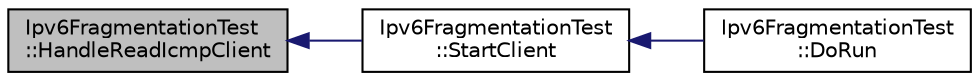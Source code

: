 digraph "Ipv6FragmentationTest::HandleReadIcmpClient"
{
  edge [fontname="Helvetica",fontsize="10",labelfontname="Helvetica",labelfontsize="10"];
  node [fontname="Helvetica",fontsize="10",shape=record];
  rankdir="LR";
  Node1 [label="Ipv6FragmentationTest\l::HandleReadIcmpClient",height=0.2,width=0.4,color="black", fillcolor="grey75", style="filled", fontcolor="black"];
  Node1 -> Node2 [dir="back",color="midnightblue",fontsize="10",style="solid"];
  Node2 [label="Ipv6FragmentationTest\l::StartClient",height=0.2,width=0.4,color="black", fillcolor="white", style="filled",URL="$d1/dbc/classIpv6FragmentationTest.html#afe87fca4651780b7210efb45a77eadff",tooltip="Start the client. "];
  Node2 -> Node3 [dir="back",color="midnightblue",fontsize="10",style="solid"];
  Node3 [label="Ipv6FragmentationTest\l::DoRun",height=0.2,width=0.4,color="black", fillcolor="white", style="filled",URL="$d1/dbc/classIpv6FragmentationTest.html#a83bd2f74ceac188b83cfb604a90c7b7b",tooltip="Implementation to actually run this TestCase. "];
}
